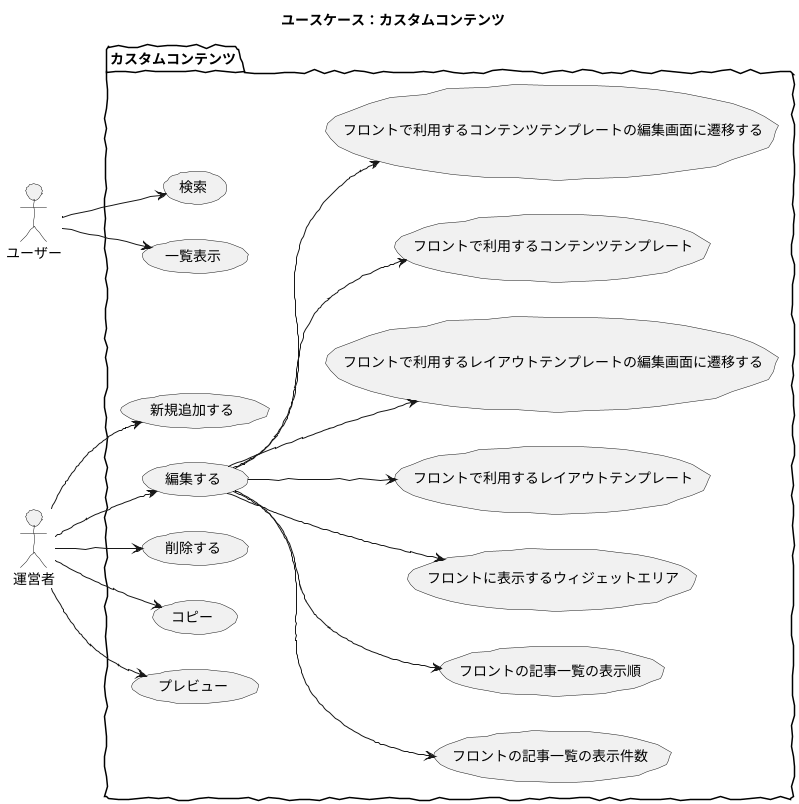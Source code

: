 @startuml

skinparam handwritten true
skinparam backgroundColor white

title ユースケース：カスタムコンテンツ

actor ユーザー
actor 運営者

package カスタムコンテンツ {
	left to right direction
	運営者 --> (新規追加する)
	運営者 --> (編集する)
	運営者 --> (削除する)
    運営者 --> (コピー)
    運営者 --> (プレビュー)
	(編集する) --> (フロントの記事一覧の表示件数)
	(編集する) --> (フロントの記事一覧の表示順)
	(編集する) --> (フロントに表示するウィジェットエリア)
	(編集する) --> (フロントで利用するレイアウトテンプレート)
	(編集する) --> (フロントで利用するレイアウトテンプレートの編集画面に遷移する)
	(編集する) --> (フロントで利用するコンテンツテンプレート)
	(編集する) --> (フロントで利用するコンテンツテンプレートの編集画面に遷移する)
    ユーザー --> (一覧表示)
    ユーザー --> (検索)
}

@enduml
